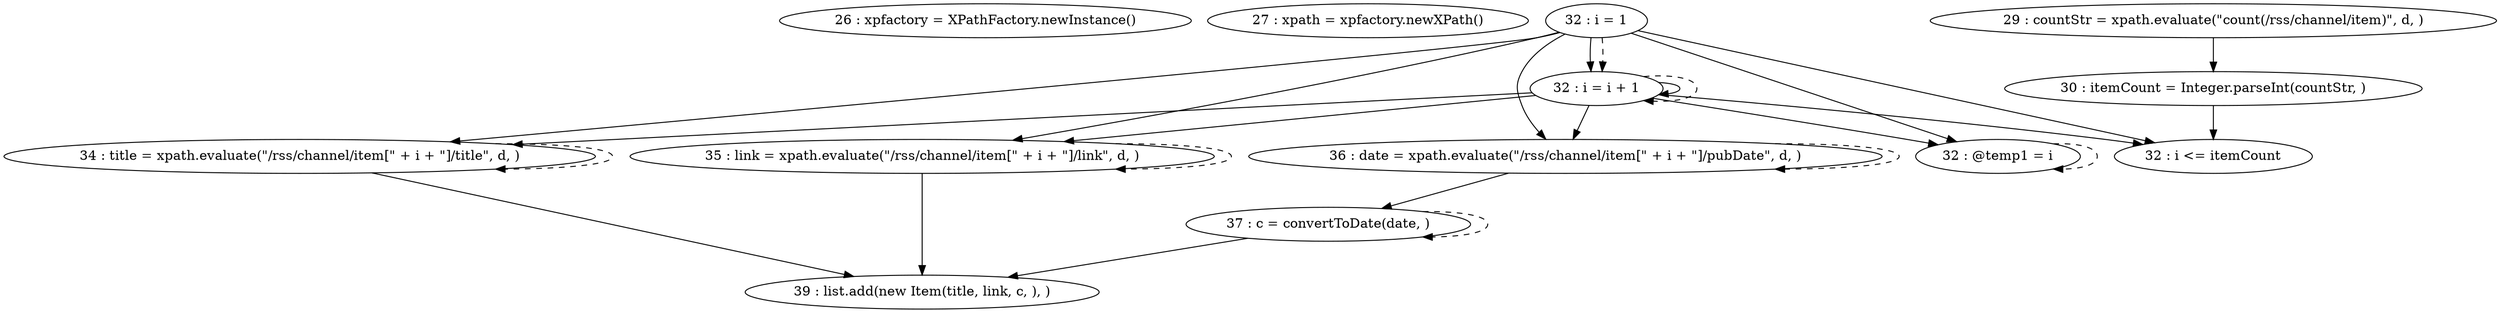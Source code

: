 digraph G {
"26 : xpfactory = XPathFactory.newInstance()"
"27 : xpath = xpfactory.newXPath()"
"29 : countStr = xpath.evaluate(\"count(/rss/channel/item)\", d, )"
"29 : countStr = xpath.evaluate(\"count(/rss/channel/item)\", d, )" -> "30 : itemCount = Integer.parseInt(countStr, )"
"30 : itemCount = Integer.parseInt(countStr, )"
"30 : itemCount = Integer.parseInt(countStr, )" -> "32 : i <= itemCount"
"32 : i = 1"
"32 : i = 1" -> "32 : @temp1 = i"
"32 : i = 1" -> "32 : i = i + 1"
"32 : i = 1" -> "36 : date = xpath.evaluate(\"/rss/channel/item[\" + i + \"]/pubDate\", d, )"
"32 : i = 1" -> "32 : i <= itemCount"
"32 : i = 1" -> "34 : title = xpath.evaluate(\"/rss/channel/item[\" + i + \"]/title\", d, )"
"32 : i = 1" -> "35 : link = xpath.evaluate(\"/rss/channel/item[\" + i + \"]/link\", d, )"
"32 : i = 1" -> "32 : i = i + 1" [style=dashed]
"32 : i <= itemCount"
"34 : title = xpath.evaluate(\"/rss/channel/item[\" + i + \"]/title\", d, )"
"34 : title = xpath.evaluate(\"/rss/channel/item[\" + i + \"]/title\", d, )" -> "39 : list.add(new Item(title, link, c, ), )"
"34 : title = xpath.evaluate(\"/rss/channel/item[\" + i + \"]/title\", d, )" -> "34 : title = xpath.evaluate(\"/rss/channel/item[\" + i + \"]/title\", d, )" [style=dashed]
"35 : link = xpath.evaluate(\"/rss/channel/item[\" + i + \"]/link\", d, )"
"35 : link = xpath.evaluate(\"/rss/channel/item[\" + i + \"]/link\", d, )" -> "39 : list.add(new Item(title, link, c, ), )"
"35 : link = xpath.evaluate(\"/rss/channel/item[\" + i + \"]/link\", d, )" -> "35 : link = xpath.evaluate(\"/rss/channel/item[\" + i + \"]/link\", d, )" [style=dashed]
"36 : date = xpath.evaluate(\"/rss/channel/item[\" + i + \"]/pubDate\", d, )"
"36 : date = xpath.evaluate(\"/rss/channel/item[\" + i + \"]/pubDate\", d, )" -> "37 : c = convertToDate(date, )"
"36 : date = xpath.evaluate(\"/rss/channel/item[\" + i + \"]/pubDate\", d, )" -> "36 : date = xpath.evaluate(\"/rss/channel/item[\" + i + \"]/pubDate\", d, )" [style=dashed]
"37 : c = convertToDate(date, )"
"37 : c = convertToDate(date, )" -> "39 : list.add(new Item(title, link, c, ), )"
"37 : c = convertToDate(date, )" -> "37 : c = convertToDate(date, )" [style=dashed]
"39 : list.add(new Item(title, link, c, ), )"
"32 : @temp1 = i"
"32 : @temp1 = i" -> "32 : @temp1 = i" [style=dashed]
"32 : i = i + 1"
"32 : i = i + 1" -> "32 : @temp1 = i"
"32 : i = i + 1" -> "32 : i = i + 1"
"32 : i = i + 1" -> "36 : date = xpath.evaluate(\"/rss/channel/item[\" + i + \"]/pubDate\", d, )"
"32 : i = i + 1" -> "32 : i <= itemCount"
"32 : i = i + 1" -> "34 : title = xpath.evaluate(\"/rss/channel/item[\" + i + \"]/title\", d, )"
"32 : i = i + 1" -> "35 : link = xpath.evaluate(\"/rss/channel/item[\" + i + \"]/link\", d, )"
"32 : i = i + 1" -> "32 : i = i + 1" [style=dashed]
}